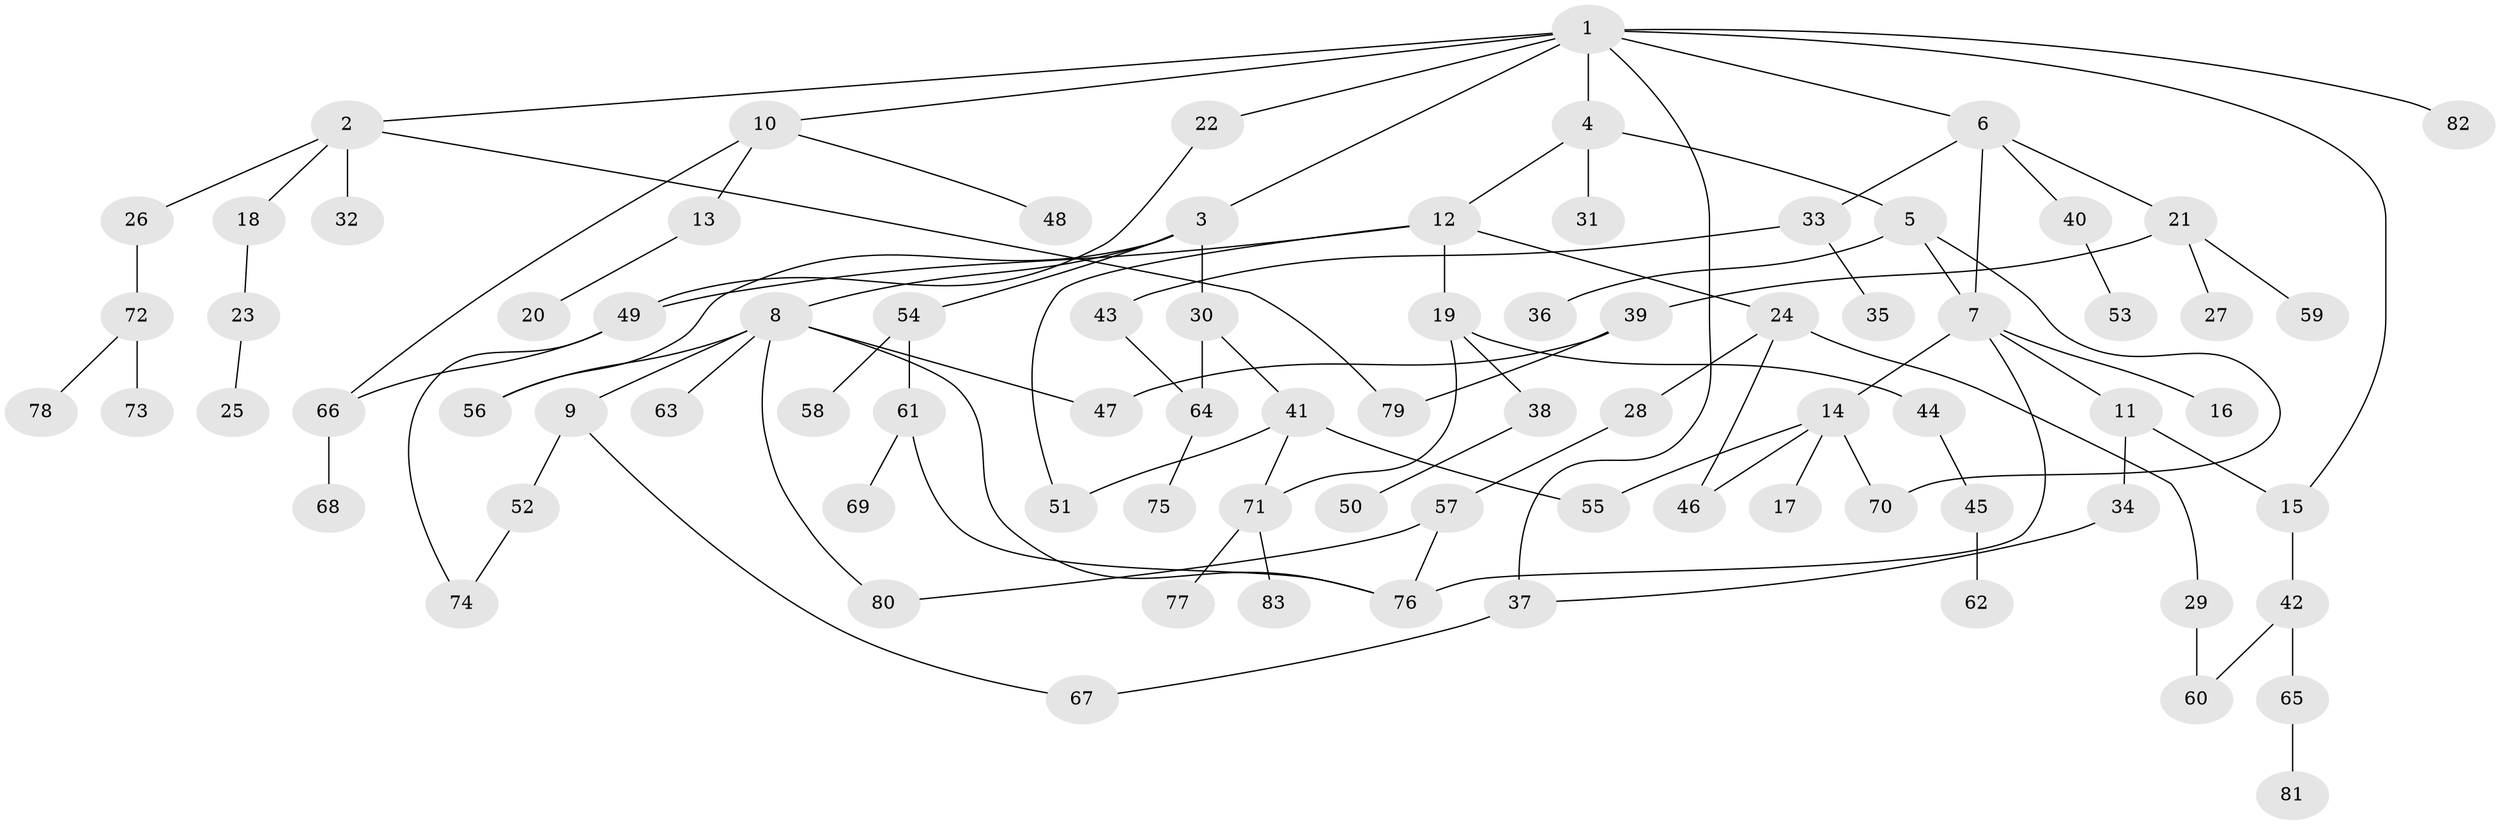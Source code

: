 // Generated by graph-tools (version 1.1) at 2025/25/03/09/25 03:25:31]
// undirected, 83 vertices, 103 edges
graph export_dot {
graph [start="1"]
  node [color=gray90,style=filled];
  1;
  2;
  3;
  4;
  5;
  6;
  7;
  8;
  9;
  10;
  11;
  12;
  13;
  14;
  15;
  16;
  17;
  18;
  19;
  20;
  21;
  22;
  23;
  24;
  25;
  26;
  27;
  28;
  29;
  30;
  31;
  32;
  33;
  34;
  35;
  36;
  37;
  38;
  39;
  40;
  41;
  42;
  43;
  44;
  45;
  46;
  47;
  48;
  49;
  50;
  51;
  52;
  53;
  54;
  55;
  56;
  57;
  58;
  59;
  60;
  61;
  62;
  63;
  64;
  65;
  66;
  67;
  68;
  69;
  70;
  71;
  72;
  73;
  74;
  75;
  76;
  77;
  78;
  79;
  80;
  81;
  82;
  83;
  1 -- 2;
  1 -- 3;
  1 -- 4;
  1 -- 6;
  1 -- 10;
  1 -- 15;
  1 -- 22;
  1 -- 37;
  1 -- 82;
  2 -- 18;
  2 -- 26;
  2 -- 32;
  2 -- 79;
  3 -- 8;
  3 -- 30;
  3 -- 54;
  3 -- 56;
  4 -- 5;
  4 -- 12;
  4 -- 31;
  5 -- 7;
  5 -- 36;
  5 -- 70;
  6 -- 21;
  6 -- 33;
  6 -- 40;
  6 -- 7;
  7 -- 11;
  7 -- 14;
  7 -- 16;
  7 -- 76;
  8 -- 9;
  8 -- 47;
  8 -- 63;
  8 -- 80;
  8 -- 56;
  8 -- 76;
  9 -- 52;
  9 -- 67;
  10 -- 13;
  10 -- 48;
  10 -- 66;
  11 -- 34;
  11 -- 15;
  12 -- 19;
  12 -- 24;
  12 -- 49;
  12 -- 51;
  13 -- 20;
  14 -- 17;
  14 -- 55;
  14 -- 46;
  14 -- 70;
  15 -- 42;
  18 -- 23;
  19 -- 38;
  19 -- 44;
  19 -- 71;
  21 -- 27;
  21 -- 39;
  21 -- 59;
  22 -- 49;
  23 -- 25;
  24 -- 28;
  24 -- 29;
  24 -- 46;
  26 -- 72;
  28 -- 57;
  29 -- 60;
  30 -- 41;
  30 -- 64;
  33 -- 35;
  33 -- 43;
  34 -- 37;
  37 -- 67;
  38 -- 50;
  39 -- 79;
  39 -- 47;
  40 -- 53;
  41 -- 51;
  41 -- 55;
  41 -- 71;
  42 -- 60;
  42 -- 65;
  43 -- 64;
  44 -- 45;
  45 -- 62;
  49 -- 66;
  49 -- 74;
  52 -- 74;
  54 -- 58;
  54 -- 61;
  57 -- 76;
  57 -- 80;
  61 -- 69;
  61 -- 76;
  64 -- 75;
  65 -- 81;
  66 -- 68;
  71 -- 77;
  71 -- 83;
  72 -- 73;
  72 -- 78;
}
